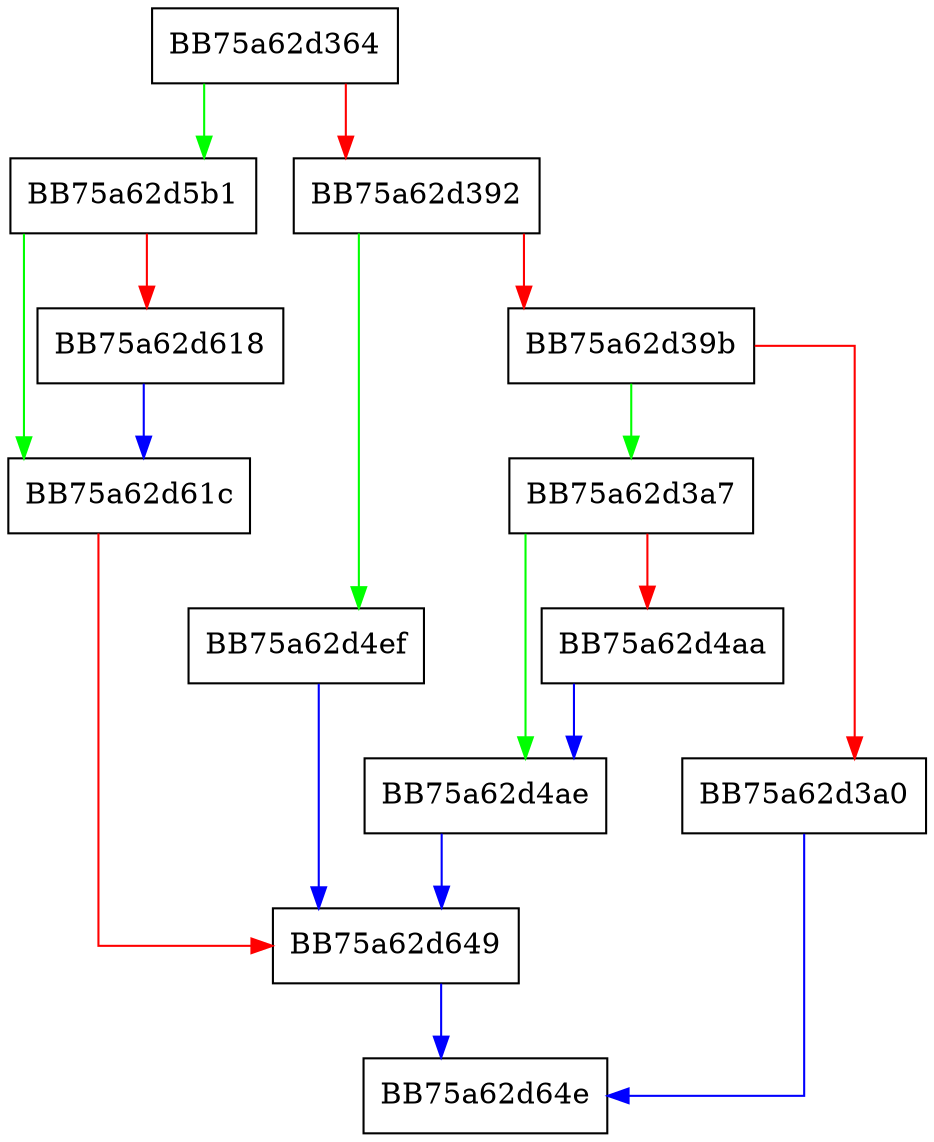 digraph printDateString {
  node [shape="box"];
  graph [splines=ortho];
  BB75a62d364 -> BB75a62d5b1 [color="green"];
  BB75a62d364 -> BB75a62d392 [color="red"];
  BB75a62d392 -> BB75a62d4ef [color="green"];
  BB75a62d392 -> BB75a62d39b [color="red"];
  BB75a62d39b -> BB75a62d3a7 [color="green"];
  BB75a62d39b -> BB75a62d3a0 [color="red"];
  BB75a62d3a0 -> BB75a62d64e [color="blue"];
  BB75a62d3a7 -> BB75a62d4ae [color="green"];
  BB75a62d3a7 -> BB75a62d4aa [color="red"];
  BB75a62d4aa -> BB75a62d4ae [color="blue"];
  BB75a62d4ae -> BB75a62d649 [color="blue"];
  BB75a62d4ef -> BB75a62d649 [color="blue"];
  BB75a62d5b1 -> BB75a62d61c [color="green"];
  BB75a62d5b1 -> BB75a62d618 [color="red"];
  BB75a62d618 -> BB75a62d61c [color="blue"];
  BB75a62d61c -> BB75a62d649 [color="red"];
  BB75a62d649 -> BB75a62d64e [color="blue"];
}